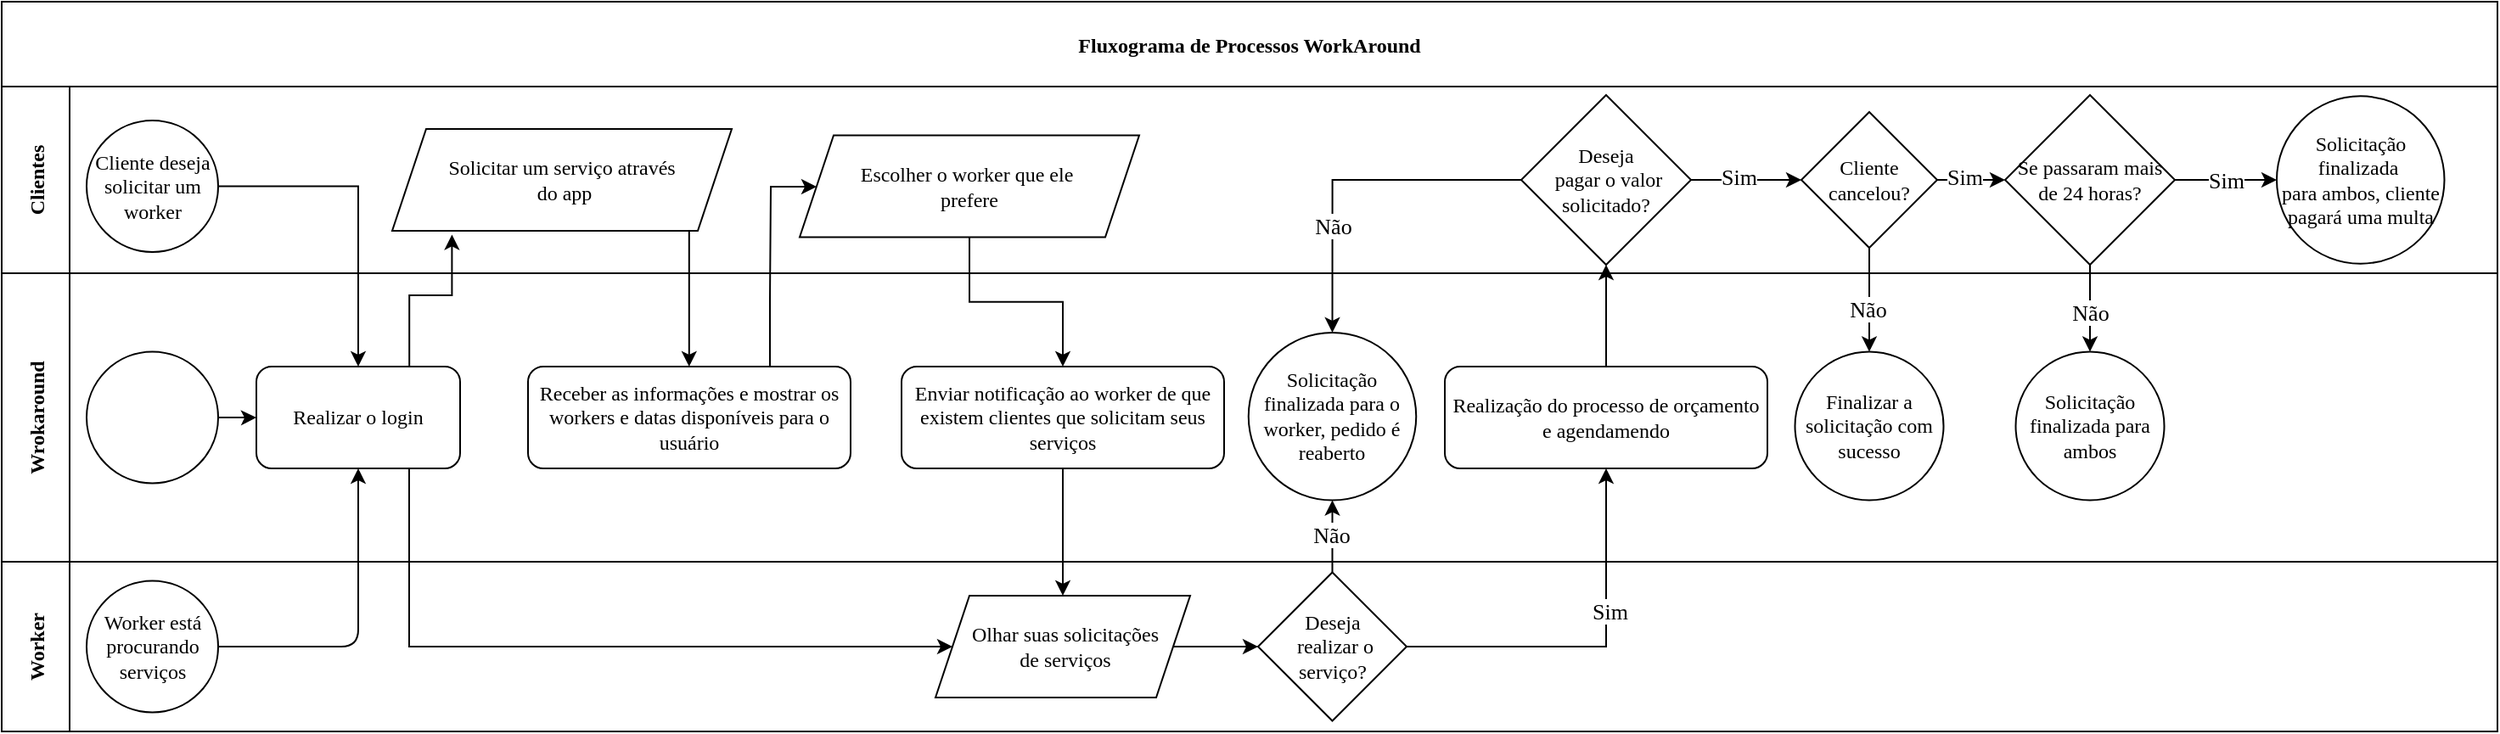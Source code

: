 <mxfile version="24.2.5" type="github">
  <diagram name="Page-1" id="NdyBMd4k0NPhV9qGYhMg">
    <mxGraphModel dx="1509" dy="825" grid="1" gridSize="10" guides="1" tooltips="1" connect="1" arrows="1" fold="1" page="1" pageScale="1" pageWidth="1100" pageHeight="850" math="0" shadow="0">
      <root>
        <mxCell id="0" />
        <mxCell id="1" parent="0" />
        <mxCell id="Lx4wT6UVww7fgD0Hadd6-1" value="" style="rounded=0;whiteSpace=wrap;html=1;fillColor=none;flipH=0;fontFamily=Comic Sans MS;" parent="1" vertex="1">
          <mxGeometry x="50" y="380" width="1470" height="100" as="geometry" />
        </mxCell>
        <mxCell id="Lx4wT6UVww7fgD0Hadd6-2" value="Worker" style="rounded=0;fillColor=none;fontStyle=1;direction=west;horizontal=0;flipH=0;fontFamily=Comic Sans MS;" parent="1" vertex="1">
          <mxGeometry x="50" y="380" width="40" height="100" as="geometry" />
        </mxCell>
        <mxCell id="Lx4wT6UVww7fgD0Hadd6-3" value="" style="rounded=0;whiteSpace=wrap;html=1;fillColor=none;movable=1;resizable=1;rotatable=1;deletable=1;editable=1;locked=0;connectable=1;flipH=0;fontFamily=Comic Sans MS;" parent="1" vertex="1">
          <mxGeometry x="50" y="210" width="1470" height="170" as="geometry" />
        </mxCell>
        <mxCell id="Lx4wT6UVww7fgD0Hadd6-4" value="Wrokaround" style="rounded=0;fillColor=none;fontStyle=1;direction=west;horizontal=0;movable=1;resizable=1;rotatable=1;deletable=1;editable=1;locked=0;connectable=1;flipH=0;fontFamily=Comic Sans MS;" parent="1" vertex="1">
          <mxGeometry x="50" y="210" width="40" height="170" as="geometry" />
        </mxCell>
        <mxCell id="Lx4wT6UVww7fgD0Hadd6-5" value="" style="rounded=0;whiteSpace=wrap;html=1;fillColor=none;movable=1;resizable=1;rotatable=1;deletable=1;editable=1;locked=0;connectable=1;flipH=0;fontFamily=Comic Sans MS;" parent="1" vertex="1">
          <mxGeometry x="50" y="100" width="1470" height="110" as="geometry" />
        </mxCell>
        <mxCell id="Lx4wT6UVww7fgD0Hadd6-6" value="Clientes" style="rounded=0;fillColor=none;fontStyle=1;direction=west;horizontal=0;movable=1;resizable=1;rotatable=1;deletable=1;editable=1;locked=0;connectable=1;flipH=0;fontFamily=Comic Sans MS;" parent="1" vertex="1">
          <mxGeometry x="50" y="100" width="40" height="110" as="geometry" />
        </mxCell>
        <mxCell id="Lx4wT6UVww7fgD0Hadd6-7" value="Fluxograma de Processos WorkAround" style="rounded=0;fillColor=none;fontStyle=1;flipH=0;fontFamily=Comic Sans MS;" parent="1" vertex="1">
          <mxGeometry x="50" y="50" width="1470" height="50" as="geometry" />
        </mxCell>
        <mxCell id="Lx4wT6UVww7fgD0Hadd6-8" style="edgeStyle=orthogonalEdgeStyle;rounded=1;orthogonalLoop=1;jettySize=auto;html=1;entryX=0.5;entryY=1;entryDx=0;entryDy=0;curved=0;fontFamily=Comic Sans MS;" parent="1" source="Lx4wT6UVww7fgD0Hadd6-9" target="Lx4wT6UVww7fgD0Hadd6-14" edge="1">
          <mxGeometry relative="1" as="geometry" />
        </mxCell>
        <mxCell id="Lx4wT6UVww7fgD0Hadd6-9" value="Worker está procurando serviços" style="ellipse;whiteSpace=wrap;html=1;aspect=fixed;flipH=0;fontFamily=Comic Sans MS;" parent="1" vertex="1">
          <mxGeometry x="100" y="391.25" width="77.5" height="77.5" as="geometry" />
        </mxCell>
        <mxCell id="Lx4wT6UVww7fgD0Hadd6-10" style="edgeStyle=orthogonalEdgeStyle;rounded=0;orthogonalLoop=1;jettySize=auto;html=1;entryX=0;entryY=0.5;entryDx=0;entryDy=0;fontFamily=Comic Sans MS;" parent="1" source="Lx4wT6UVww7fgD0Hadd6-11" target="Lx4wT6UVww7fgD0Hadd6-14" edge="1">
          <mxGeometry relative="1" as="geometry" />
        </mxCell>
        <mxCell id="Lx4wT6UVww7fgD0Hadd6-11" value="" style="ellipse;whiteSpace=wrap;html=1;aspect=fixed;flipH=0;fontFamily=Comic Sans MS;" parent="1" vertex="1">
          <mxGeometry x="100" y="256.25" width="77.5" height="77.5" as="geometry" />
        </mxCell>
        <mxCell id="Lx4wT6UVww7fgD0Hadd6-12" style="edgeStyle=orthogonalEdgeStyle;rounded=0;orthogonalLoop=1;jettySize=auto;html=1;exitX=0.75;exitY=0;exitDx=0;exitDy=0;entryX=0.176;entryY=1.037;entryDx=0;entryDy=0;entryPerimeter=0;fontFamily=Comic Sans MS;" parent="1" target="Lx4wT6UVww7fgD0Hadd6-24" edge="1">
          <mxGeometry relative="1" as="geometry">
            <mxPoint x="290.1" y="265" as="sourcePoint" />
            <mxPoint x="315.3" y="180.3" as="targetPoint" />
            <Array as="points">
              <mxPoint x="290" y="223" />
              <mxPoint x="315" y="223" />
            </Array>
          </mxGeometry>
        </mxCell>
        <mxCell id="Lx4wT6UVww7fgD0Hadd6-13" style="edgeStyle=orthogonalEdgeStyle;rounded=0;orthogonalLoop=1;jettySize=auto;html=1;exitX=0.75;exitY=1;exitDx=0;exitDy=0;entryX=0;entryY=0.5;entryDx=0;entryDy=0;fontFamily=Comic Sans MS;" parent="1" source="Lx4wT6UVww7fgD0Hadd6-14" target="Lx4wT6UVww7fgD0Hadd6-18" edge="1">
          <mxGeometry relative="1" as="geometry">
            <Array as="points">
              <mxPoint x="290" y="430" />
            </Array>
          </mxGeometry>
        </mxCell>
        <mxCell id="Lx4wT6UVww7fgD0Hadd6-14" value="Realizar o login" style="rounded=1;whiteSpace=wrap;html=1;flipH=0;fontFamily=Comic Sans MS;" parent="1" vertex="1">
          <mxGeometry x="200" y="265" width="120" height="60" as="geometry" />
        </mxCell>
        <mxCell id="Lx4wT6UVww7fgD0Hadd6-15" style="edgeStyle=orthogonalEdgeStyle;rounded=0;orthogonalLoop=1;jettySize=auto;html=1;exitX=1;exitY=0.5;exitDx=0;exitDy=0;entryX=0.5;entryY=0;entryDx=0;entryDy=0;fontFamily=Comic Sans MS;" parent="1" source="Lx4wT6UVww7fgD0Hadd6-16" target="Lx4wT6UVww7fgD0Hadd6-14" edge="1">
          <mxGeometry relative="1" as="geometry" />
        </mxCell>
        <mxCell id="Lx4wT6UVww7fgD0Hadd6-16" value="Cliente deseja solicitar um worker" style="ellipse;whiteSpace=wrap;html=1;aspect=fixed;flipH=0;fontFamily=Comic Sans MS;" parent="1" vertex="1">
          <mxGeometry x="100" y="120" width="77.5" height="77.5" as="geometry" />
        </mxCell>
        <mxCell id="Lx4wT6UVww7fgD0Hadd6-17" style="edgeStyle=orthogonalEdgeStyle;rounded=0;orthogonalLoop=1;jettySize=auto;html=1;entryX=0.5;entryY=0;entryDx=0;entryDy=0;fontFamily=Comic Sans MS;" parent="1" edge="1">
          <mxGeometry relative="1" as="geometry">
            <mxPoint x="454.9" y="182.5" as="sourcePoint" />
            <mxPoint x="454.9" y="265" as="targetPoint" />
            <Array as="points">
              <mxPoint x="454.9" y="180.5" />
            </Array>
          </mxGeometry>
        </mxCell>
        <mxCell id="Lx4wT6UVww7fgD0Hadd6-39" style="edgeStyle=orthogonalEdgeStyle;rounded=0;orthogonalLoop=1;jettySize=auto;html=1;exitX=1;exitY=0.5;exitDx=0;exitDy=0;entryX=0;entryY=0.5;entryDx=0;entryDy=0;fontFamily=Comic Sans MS;" parent="1" source="Lx4wT6UVww7fgD0Hadd6-18" target="Lx4wT6UVww7fgD0Hadd6-38" edge="1">
          <mxGeometry relative="1" as="geometry" />
        </mxCell>
        <mxCell id="Lx4wT6UVww7fgD0Hadd6-18" value="&lt;div&gt;&amp;nbsp; Olhar suas solicitações&amp;nbsp;&lt;/div&gt;&lt;div&gt;&amp;nbsp;de serviços&lt;/div&gt;" style="shape=parallelogram;perimeter=parallelogramPerimeter;whiteSpace=wrap;html=1;fixedSize=1;align=center;flipH=0;fontFamily=Comic Sans MS;" parent="1" vertex="1">
          <mxGeometry x="600" y="400" width="150" height="60" as="geometry" />
        </mxCell>
        <mxCell id="Lx4wT6UVww7fgD0Hadd6-33" style="edgeStyle=orthogonalEdgeStyle;rounded=0;orthogonalLoop=1;jettySize=auto;html=1;exitX=0.75;exitY=0;exitDx=0;exitDy=0;entryX=0;entryY=0.5;entryDx=0;entryDy=0;fontFamily=Comic Sans MS;" parent="1" source="Lx4wT6UVww7fgD0Hadd6-21" target="Lx4wT6UVww7fgD0Hadd6-32" edge="1">
          <mxGeometry relative="1" as="geometry">
            <Array as="points">
              <mxPoint x="503" y="225" />
              <mxPoint x="503" y="225" />
              <mxPoint x="503" y="159" />
              <mxPoint x="530" y="159" />
            </Array>
          </mxGeometry>
        </mxCell>
        <mxCell id="Lx4wT6UVww7fgD0Hadd6-21" value="Receber as informações e mostrar os workers e datas disponíveis para o usuário" style="rounded=1;whiteSpace=wrap;html=1;flipH=0;fontFamily=Comic Sans MS;" parent="1" vertex="1">
          <mxGeometry x="360" y="265" width="190" height="60" as="geometry" />
        </mxCell>
        <mxCell id="Lx4wT6UVww7fgD0Hadd6-24" value="Solicitar um serviço através&lt;div&gt;&amp;nbsp;do app&lt;/div&gt;" style="shape=parallelogram;perimeter=parallelogramPerimeter;whiteSpace=wrap;html=1;fixedSize=1;flipH=0;fontFamily=Comic Sans MS;" parent="1" vertex="1">
          <mxGeometry x="280" y="125" width="200" height="60" as="geometry" />
        </mxCell>
        <mxCell id="Lx4wT6UVww7fgD0Hadd6-26" value="Solicitação finalizada para o worker, pedido é reaberto" style="ellipse;whiteSpace=wrap;html=1;aspect=fixed;flipH=0;fontFamily=Comic Sans MS;" parent="1" vertex="1">
          <mxGeometry x="784.38" y="245" width="98.75" height="98.75" as="geometry" />
        </mxCell>
        <mxCell id="Lx4wT6UVww7fgD0Hadd6-36" style="edgeStyle=orthogonalEdgeStyle;rounded=0;orthogonalLoop=1;jettySize=auto;html=1;entryX=0.5;entryY=0;entryDx=0;entryDy=0;fontFamily=Comic Sans MS;" parent="1" source="Lx4wT6UVww7fgD0Hadd6-32" target="Lx4wT6UVww7fgD0Hadd6-35" edge="1">
          <mxGeometry relative="1" as="geometry" />
        </mxCell>
        <mxCell id="Lx4wT6UVww7fgD0Hadd6-32" value="Escolher o worker que ele&amp;nbsp;&lt;div&gt;prefere&lt;/div&gt;" style="shape=parallelogram;perimeter=parallelogramPerimeter;whiteSpace=wrap;html=1;fixedSize=1;flipH=0;fontFamily=Comic Sans MS;" parent="1" vertex="1">
          <mxGeometry x="520" y="128.75" width="200" height="60" as="geometry" />
        </mxCell>
        <mxCell id="Lx4wT6UVww7fgD0Hadd6-37" style="edgeStyle=orthogonalEdgeStyle;rounded=0;orthogonalLoop=1;jettySize=auto;html=1;entryX=0.5;entryY=0;entryDx=0;entryDy=0;fontFamily=Comic Sans MS;" parent="1" source="Lx4wT6UVww7fgD0Hadd6-35" target="Lx4wT6UVww7fgD0Hadd6-18" edge="1">
          <mxGeometry relative="1" as="geometry" />
        </mxCell>
        <mxCell id="Lx4wT6UVww7fgD0Hadd6-35" value="Enviar notificação ao worker de que existem clientes que solicitam seus serviços" style="rounded=1;whiteSpace=wrap;html=1;flipH=0;fontFamily=Comic Sans MS;" parent="1" vertex="1">
          <mxGeometry x="580" y="265" width="190" height="60" as="geometry" />
        </mxCell>
        <mxCell id="Lx4wT6UVww7fgD0Hadd6-41" style="edgeStyle=orthogonalEdgeStyle;rounded=0;orthogonalLoop=1;jettySize=auto;html=1;entryX=0.5;entryY=1;entryDx=0;entryDy=0;fontFamily=Comic Sans MS;" parent="1" source="Lx4wT6UVww7fgD0Hadd6-38" target="Lx4wT6UVww7fgD0Hadd6-26" edge="1">
          <mxGeometry relative="1" as="geometry" />
        </mxCell>
        <mxCell id="Lx4wT6UVww7fgD0Hadd6-42" value="Não" style="edgeLabel;html=1;align=center;verticalAlign=middle;resizable=0;points=[];fontStyle=0;fontSize=13;fontFamily=Comic Sans MS;" parent="Lx4wT6UVww7fgD0Hadd6-41" vertex="1" connectable="0">
          <mxGeometry x="0.052" y="1" relative="1" as="geometry">
            <mxPoint as="offset" />
          </mxGeometry>
        </mxCell>
        <mxCell id="Lx4wT6UVww7fgD0Hadd6-44" style="edgeStyle=orthogonalEdgeStyle;rounded=0;orthogonalLoop=1;jettySize=auto;html=1;entryX=0.5;entryY=1;entryDx=0;entryDy=0;" parent="1" source="Lx4wT6UVww7fgD0Hadd6-38" target="Lx4wT6UVww7fgD0Hadd6-43" edge="1">
          <mxGeometry relative="1" as="geometry" />
        </mxCell>
        <mxCell id="Lx4wT6UVww7fgD0Hadd6-45" value="&lt;font style=&quot;font-size: 13px;&quot; face=&quot;Comic Sans MS&quot;&gt;Sim&lt;/font&gt;" style="edgeLabel;html=1;align=center;verticalAlign=middle;resizable=0;points=[];fontSize=13;" parent="Lx4wT6UVww7fgD0Hadd6-44" vertex="1" connectable="0">
          <mxGeometry x="0.248" y="-2" relative="1" as="geometry">
            <mxPoint as="offset" />
          </mxGeometry>
        </mxCell>
        <mxCell id="Lx4wT6UVww7fgD0Hadd6-38" value="Deseja&lt;div&gt;&amp;nbsp;realizar o serviço?&lt;/div&gt;" style="rhombus;whiteSpace=wrap;html=1;fontFamily=Comic Sans MS;" parent="1" vertex="1">
          <mxGeometry x="790" y="386.25" width="87.5" height="87.5" as="geometry" />
        </mxCell>
        <mxCell id="Lx4wT6UVww7fgD0Hadd6-47" style="edgeStyle=orthogonalEdgeStyle;rounded=0;orthogonalLoop=1;jettySize=auto;html=1;entryX=0.5;entryY=1;entryDx=0;entryDy=0;" parent="1" source="Lx4wT6UVww7fgD0Hadd6-43" target="Lx4wT6UVww7fgD0Hadd6-48" edge="1">
          <mxGeometry relative="1" as="geometry">
            <mxPoint x="995" y="185" as="targetPoint" />
          </mxGeometry>
        </mxCell>
        <mxCell id="Lx4wT6UVww7fgD0Hadd6-43" value="Realização do processo de orçamento e agendamendo" style="rounded=1;whiteSpace=wrap;html=1;flipH=0;fontFamily=Comic Sans MS;" parent="1" vertex="1">
          <mxGeometry x="900" y="265" width="190" height="60" as="geometry" />
        </mxCell>
        <mxCell id="Lx4wT6UVww7fgD0Hadd6-49" style="edgeStyle=orthogonalEdgeStyle;rounded=0;orthogonalLoop=1;jettySize=auto;html=1;entryX=0.5;entryY=0;entryDx=0;entryDy=0;" parent="1" source="Lx4wT6UVww7fgD0Hadd6-48" target="Lx4wT6UVww7fgD0Hadd6-26" edge="1">
          <mxGeometry relative="1" as="geometry" />
        </mxCell>
        <mxCell id="Lx4wT6UVww7fgD0Hadd6-50" value="&lt;font style=&quot;font-size: 13px;&quot; face=&quot;Comic Sans MS&quot;&gt;Não&lt;/font&gt;" style="edgeLabel;html=1;align=center;verticalAlign=middle;resizable=0;points=[];fontSize=13;" parent="Lx4wT6UVww7fgD0Hadd6-49" vertex="1" connectable="0">
          <mxGeometry x="0.371" relative="1" as="geometry">
            <mxPoint as="offset" />
          </mxGeometry>
        </mxCell>
        <mxCell id="Lx4wT6UVww7fgD0Hadd6-53" style="edgeStyle=orthogonalEdgeStyle;rounded=0;orthogonalLoop=1;jettySize=auto;html=1;entryX=0;entryY=0.5;entryDx=0;entryDy=0;" parent="1" source="Lx4wT6UVww7fgD0Hadd6-48" target="Lx4wT6UVww7fgD0Hadd6-58" edge="1">
          <mxGeometry relative="1" as="geometry">
            <mxPoint x="1120" y="155" as="targetPoint" />
          </mxGeometry>
        </mxCell>
        <mxCell id="Lx4wT6UVww7fgD0Hadd6-57" value="&lt;font style=&quot;font-size: 13px;&quot; face=&quot;Comic Sans MS&quot;&gt;Sim&lt;/font&gt;" style="edgeLabel;html=1;align=center;verticalAlign=middle;resizable=0;points=[];" parent="Lx4wT6UVww7fgD0Hadd6-53" vertex="1" connectable="0">
          <mxGeometry x="-0.141" y="2" relative="1" as="geometry">
            <mxPoint as="offset" />
          </mxGeometry>
        </mxCell>
        <mxCell id="Lx4wT6UVww7fgD0Hadd6-48" value="Deseja&lt;div&gt;&amp;nbsp;pagar o valor solicitado?&lt;/div&gt;" style="rhombus;whiteSpace=wrap;html=1;fontFamily=Comic Sans MS;" parent="1" vertex="1">
          <mxGeometry x="945" y="105" width="100" height="100" as="geometry" />
        </mxCell>
        <mxCell id="Lx4wT6UVww7fgD0Hadd6-55" style="edgeStyle=orthogonalEdgeStyle;rounded=0;orthogonalLoop=1;jettySize=auto;html=1;entryX=0.5;entryY=0;entryDx=0;entryDy=0;exitX=0.5;exitY=1;exitDx=0;exitDy=0;" parent="1" source="Lx4wT6UVww7fgD0Hadd6-58" target="Lx4wT6UVww7fgD0Hadd6-54" edge="1">
          <mxGeometry relative="1" as="geometry">
            <mxPoint x="1175" y="185.0" as="sourcePoint" />
          </mxGeometry>
        </mxCell>
        <mxCell id="Lx4wT6UVww7fgD0Hadd6-56" value="&lt;font style=&quot;font-size: 13px;&quot; face=&quot;Comic Sans MS&quot;&gt;Não&lt;/font&gt;" style="edgeLabel;html=1;align=center;verticalAlign=middle;resizable=0;points=[];" parent="Lx4wT6UVww7fgD0Hadd6-55" vertex="1" connectable="0">
          <mxGeometry x="0.172" y="-1" relative="1" as="geometry">
            <mxPoint as="offset" />
          </mxGeometry>
        </mxCell>
        <mxCell id="Lx4wT6UVww7fgD0Hadd6-54" value="Finalizar a solicitação com sucesso" style="ellipse;whiteSpace=wrap;html=1;aspect=fixed;flipH=0;fontFamily=Comic Sans MS;" parent="1" vertex="1">
          <mxGeometry x="1106.25" y="256.25" width="87.5" height="87.5" as="geometry" />
        </mxCell>
        <mxCell id="Lx4wT6UVww7fgD0Hadd6-60" style="edgeStyle=orthogonalEdgeStyle;rounded=0;orthogonalLoop=1;jettySize=auto;html=1;entryX=0;entryY=0.5;entryDx=0;entryDy=0;" parent="1" source="Lx4wT6UVww7fgD0Hadd6-58" target="Lx4wT6UVww7fgD0Hadd6-59" edge="1">
          <mxGeometry relative="1" as="geometry" />
        </mxCell>
        <mxCell id="Lx4wT6UVww7fgD0Hadd6-65" value="&lt;font style=&quot;font-size: 13px;&quot; face=&quot;Comic Sans MS&quot;&gt;Sim&lt;/font&gt;" style="edgeLabel;html=1;align=center;verticalAlign=middle;resizable=0;points=[];" parent="Lx4wT6UVww7fgD0Hadd6-60" vertex="1" connectable="0">
          <mxGeometry x="-0.226" y="2" relative="1" as="geometry">
            <mxPoint as="offset" />
          </mxGeometry>
        </mxCell>
        <mxCell id="Lx4wT6UVww7fgD0Hadd6-58" value="&lt;font face=&quot;Comic Sans MS&quot;&gt;Cliente cancelou?&lt;/font&gt;" style="rhombus;whiteSpace=wrap;html=1;" parent="1" vertex="1">
          <mxGeometry x="1110" y="115" width="80" height="80" as="geometry" />
        </mxCell>
        <mxCell id="Lx4wT6UVww7fgD0Hadd6-73" style="edgeStyle=orthogonalEdgeStyle;rounded=0;orthogonalLoop=1;jettySize=auto;html=1;entryX=0.5;entryY=0;entryDx=0;entryDy=0;fontFamily=Helvetica;fontSize=11;fontColor=default;labelBackgroundColor=default;" parent="1" source="Lx4wT6UVww7fgD0Hadd6-59" target="Lx4wT6UVww7fgD0Hadd6-72" edge="1">
          <mxGeometry relative="1" as="geometry" />
        </mxCell>
        <mxCell id="Lx4wT6UVww7fgD0Hadd6-74" value="&lt;font style=&quot;font-size: 13px;&quot; face=&quot;Comic Sans MS&quot;&gt;Não&lt;/font&gt;" style="edgeLabel;html=1;align=center;verticalAlign=middle;resizable=0;points=[];fontFamily=Helvetica;fontSize=11;fontColor=default;labelBackgroundColor=default;fillColor=none;gradientColor=none;" parent="Lx4wT6UVww7fgD0Hadd6-73" vertex="1" connectable="0">
          <mxGeometry x="0.093" relative="1" as="geometry">
            <mxPoint as="offset" />
          </mxGeometry>
        </mxCell>
        <mxCell id="Lx4wT6UVww7fgD0Hadd6-76" style="edgeStyle=orthogonalEdgeStyle;rounded=0;orthogonalLoop=1;jettySize=auto;html=1;entryX=0;entryY=0.5;entryDx=0;entryDy=0;fontFamily=Helvetica;fontSize=11;fontColor=default;labelBackgroundColor=default;" parent="1" source="Lx4wT6UVww7fgD0Hadd6-59" target="Lx4wT6UVww7fgD0Hadd6-75" edge="1">
          <mxGeometry relative="1" as="geometry" />
        </mxCell>
        <mxCell id="Lx4wT6UVww7fgD0Hadd6-59" value="Se passaram mais de 24 horas?" style="rhombus;whiteSpace=wrap;html=1;fontFamily=Comic Sans MS;" parent="1" vertex="1">
          <mxGeometry x="1230" y="105" width="100" height="100" as="geometry" />
        </mxCell>
        <mxCell id="Lx4wT6UVww7fgD0Hadd6-72" value="Solicitação finalizada para ambos" style="ellipse;whiteSpace=wrap;html=1;aspect=fixed;flipH=0;fontFamily=Comic Sans MS;" parent="1" vertex="1">
          <mxGeometry x="1236.25" y="256.25" width="87.5" height="87.5" as="geometry" />
        </mxCell>
        <mxCell id="Lx4wT6UVww7fgD0Hadd6-75" value="Solicitação finalizada&amp;nbsp;&lt;div&gt;para ambos, cliente pagará uma multa&lt;/div&gt;" style="ellipse;whiteSpace=wrap;html=1;aspect=fixed;flipH=0;fontFamily=Comic Sans MS;" parent="1" vertex="1">
          <mxGeometry x="1390" y="105.63" width="98.75" height="98.75" as="geometry" />
        </mxCell>
        <mxCell id="lGurIzrLu-cy38PBwwJj-2" value="&lt;font style=&quot;font-size: 13px;&quot; face=&quot;Comic Sans MS&quot;&gt;Sim&lt;/font&gt;" style="edgeLabel;html=1;align=center;verticalAlign=middle;resizable=0;points=[];" vertex="1" connectable="0" parent="1">
          <mxGeometry x="1359.999" y="155" as="geometry" />
        </mxCell>
      </root>
    </mxGraphModel>
  </diagram>
</mxfile>
